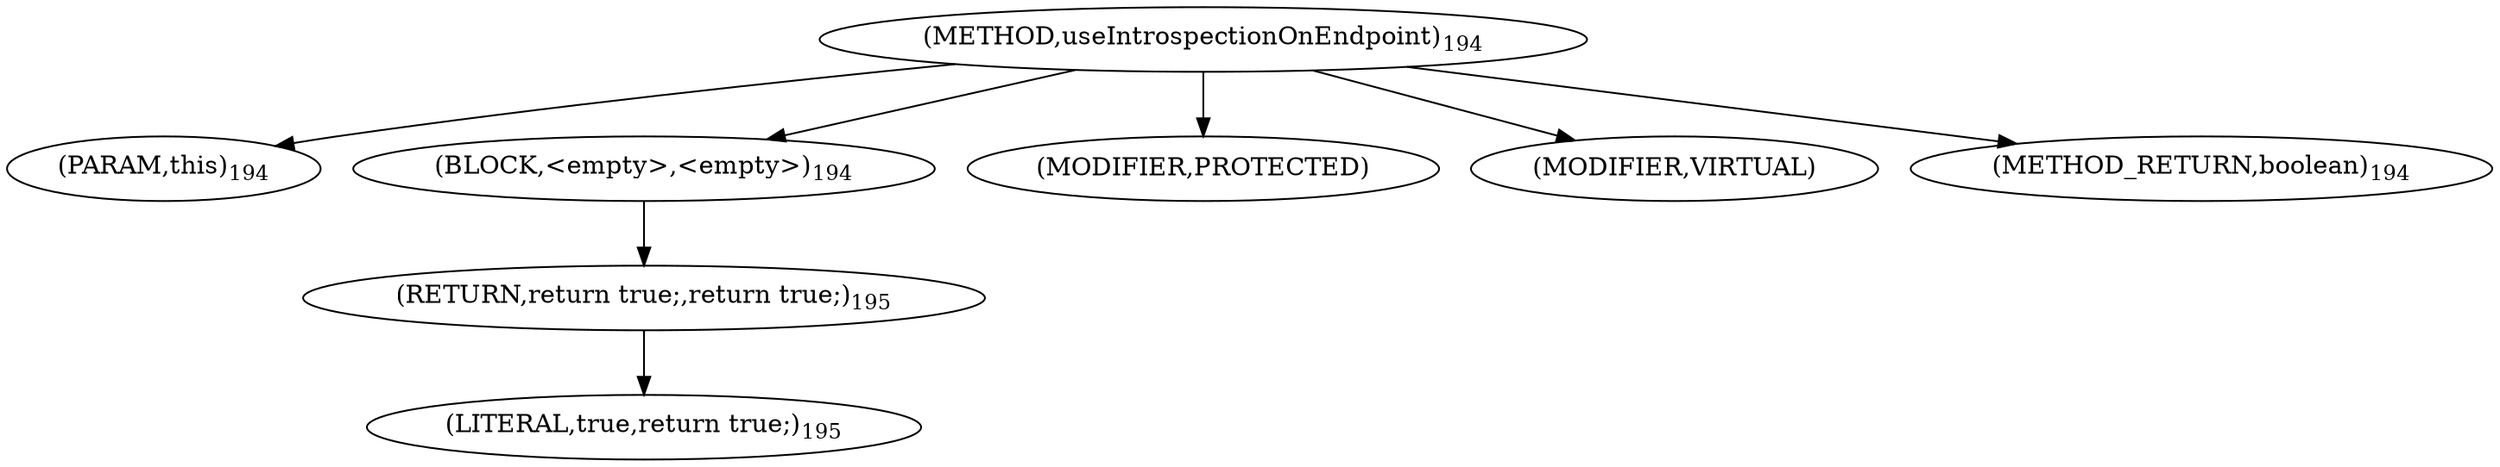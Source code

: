 digraph "useIntrospectionOnEndpoint" {  
"407" [label = <(METHOD,useIntrospectionOnEndpoint)<SUB>194</SUB>> ]
"408" [label = <(PARAM,this)<SUB>194</SUB>> ]
"409" [label = <(BLOCK,&lt;empty&gt;,&lt;empty&gt;)<SUB>194</SUB>> ]
"410" [label = <(RETURN,return true;,return true;)<SUB>195</SUB>> ]
"411" [label = <(LITERAL,true,return true;)<SUB>195</SUB>> ]
"412" [label = <(MODIFIER,PROTECTED)> ]
"413" [label = <(MODIFIER,VIRTUAL)> ]
"414" [label = <(METHOD_RETURN,boolean)<SUB>194</SUB>> ]
  "407" -> "408" 
  "407" -> "409" 
  "407" -> "412" 
  "407" -> "413" 
  "407" -> "414" 
  "409" -> "410" 
  "410" -> "411" 
}
